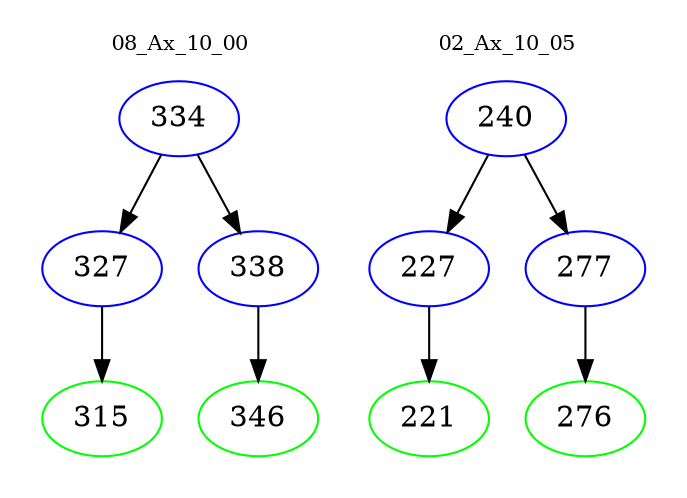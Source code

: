 digraph{
subgraph cluster_0 {
color = white
label = "08_Ax_10_00";
fontsize=10;
T0_334 [label="334", color="blue"]
T0_334 -> T0_327 [color="black"]
T0_327 [label="327", color="blue"]
T0_327 -> T0_315 [color="black"]
T0_315 [label="315", color="green"]
T0_334 -> T0_338 [color="black"]
T0_338 [label="338", color="blue"]
T0_338 -> T0_346 [color="black"]
T0_346 [label="346", color="green"]
}
subgraph cluster_1 {
color = white
label = "02_Ax_10_05";
fontsize=10;
T1_240 [label="240", color="blue"]
T1_240 -> T1_227 [color="black"]
T1_227 [label="227", color="blue"]
T1_227 -> T1_221 [color="black"]
T1_221 [label="221", color="green"]
T1_240 -> T1_277 [color="black"]
T1_277 [label="277", color="blue"]
T1_277 -> T1_276 [color="black"]
T1_276 [label="276", color="green"]
}
}
